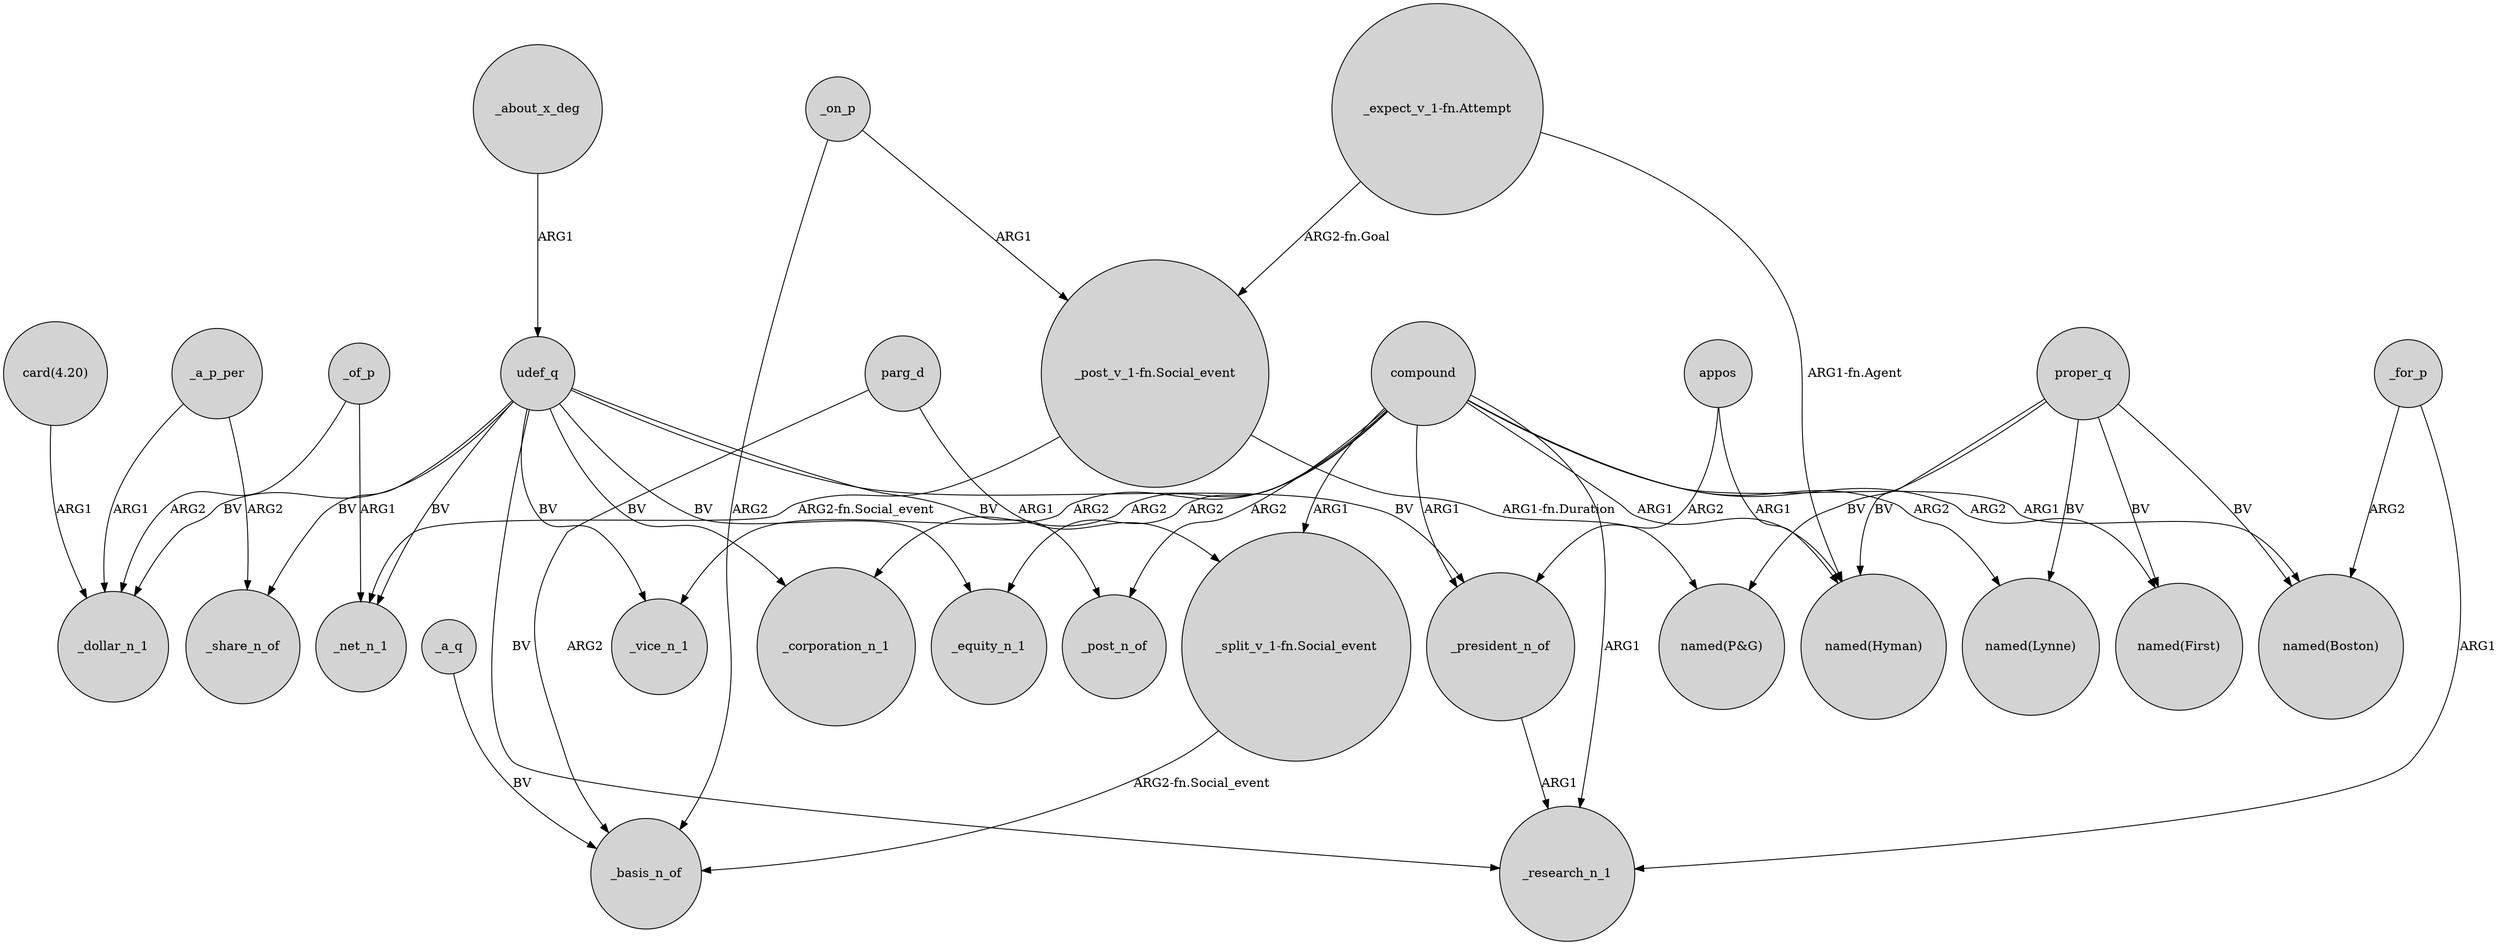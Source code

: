 digraph {
	node [shape=circle style=filled]
	compound -> "_split_v_1-fn.Social_event" [label=ARG1]
	"card(4.20)" -> _dollar_n_1 [label=ARG1]
	"_post_v_1-fn.Social_event" -> _net_n_1 [label="ARG2-fn.Social_event"]
	_for_p -> _research_n_1 [label=ARG1]
	appos -> _president_n_of [label=ARG2]
	compound -> "named(Hyman)" [label=ARG1]
	compound -> "named(Lynne)" [label=ARG2]
	"_post_v_1-fn.Social_event" -> "named(P&G)" [label="ARG1-fn.Duration"]
	compound -> _post_n_of [label=ARG2]
	udef_q -> _equity_n_1 [label=BV]
	"_expect_v_1-fn.Attempt" -> "_post_v_1-fn.Social_event" [label="ARG2-fn.Goal"]
	proper_q -> "named(Boston)" [label=BV]
	_for_p -> "named(Boston)" [label=ARG2]
	proper_q -> "named(First)" [label=BV]
	compound -> _equity_n_1 [label=ARG2]
	compound -> "named(Boston)" [label=ARG1]
	_about_x_deg -> udef_q [label=ARG1]
	compound -> "named(First)" [label=ARG2]
	proper_q -> "named(Hyman)" [label=BV]
	parg_d -> "_split_v_1-fn.Social_event" [label=ARG1]
	udef_q -> _vice_n_1 [label=BV]
	"_split_v_1-fn.Social_event" -> _basis_n_of [label="ARG2-fn.Social_event"]
	_a_p_per -> _share_n_of [label=ARG2]
	proper_q -> "named(P&G)" [label=BV]
	udef_q -> _share_n_of [label=BV]
	udef_q -> _net_n_1 [label=BV]
	compound -> _research_n_1 [label=ARG1]
	udef_q -> _dollar_n_1 [label=BV]
	_of_p -> _net_n_1 [label=ARG1]
	udef_q -> _research_n_1 [label=BV]
	_a_p_per -> _dollar_n_1 [label=ARG1]
	_on_p -> _basis_n_of [label=ARG2]
	compound -> _vice_n_1 [label=ARG2]
	appos -> "named(Hyman)" [label=ARG1]
	compound -> _corporation_n_1 [label=ARG2]
	udef_q -> _corporation_n_1 [label=BV]
	_on_p -> "_post_v_1-fn.Social_event" [label=ARG1]
	udef_q -> _post_n_of [label=BV]
	compound -> _president_n_of [label=ARG1]
	_of_p -> _dollar_n_1 [label=ARG2]
	udef_q -> _president_n_of [label=BV]
	"_expect_v_1-fn.Attempt" -> "named(Hyman)" [label="ARG1-fn.Agent"]
	parg_d -> _basis_n_of [label=ARG2]
	proper_q -> "named(Lynne)" [label=BV]
	_a_q -> _basis_n_of [label=BV]
	_president_n_of -> _research_n_1 [label=ARG1]
}

